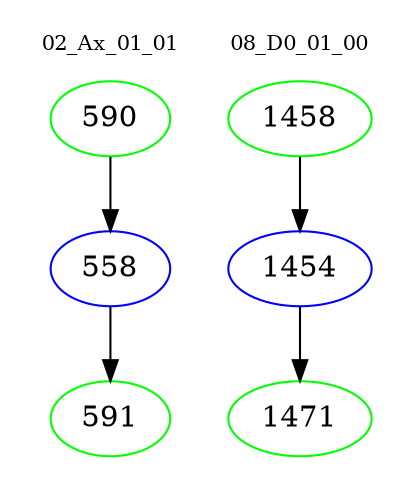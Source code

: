 digraph{
subgraph cluster_0 {
color = white
label = "02_Ax_01_01";
fontsize=10;
T0_590 [label="590", color="green"]
T0_590 -> T0_558 [color="black"]
T0_558 [label="558", color="blue"]
T0_558 -> T0_591 [color="black"]
T0_591 [label="591", color="green"]
}
subgraph cluster_1 {
color = white
label = "08_D0_01_00";
fontsize=10;
T1_1458 [label="1458", color="green"]
T1_1458 -> T1_1454 [color="black"]
T1_1454 [label="1454", color="blue"]
T1_1454 -> T1_1471 [color="black"]
T1_1471 [label="1471", color="green"]
}
}
